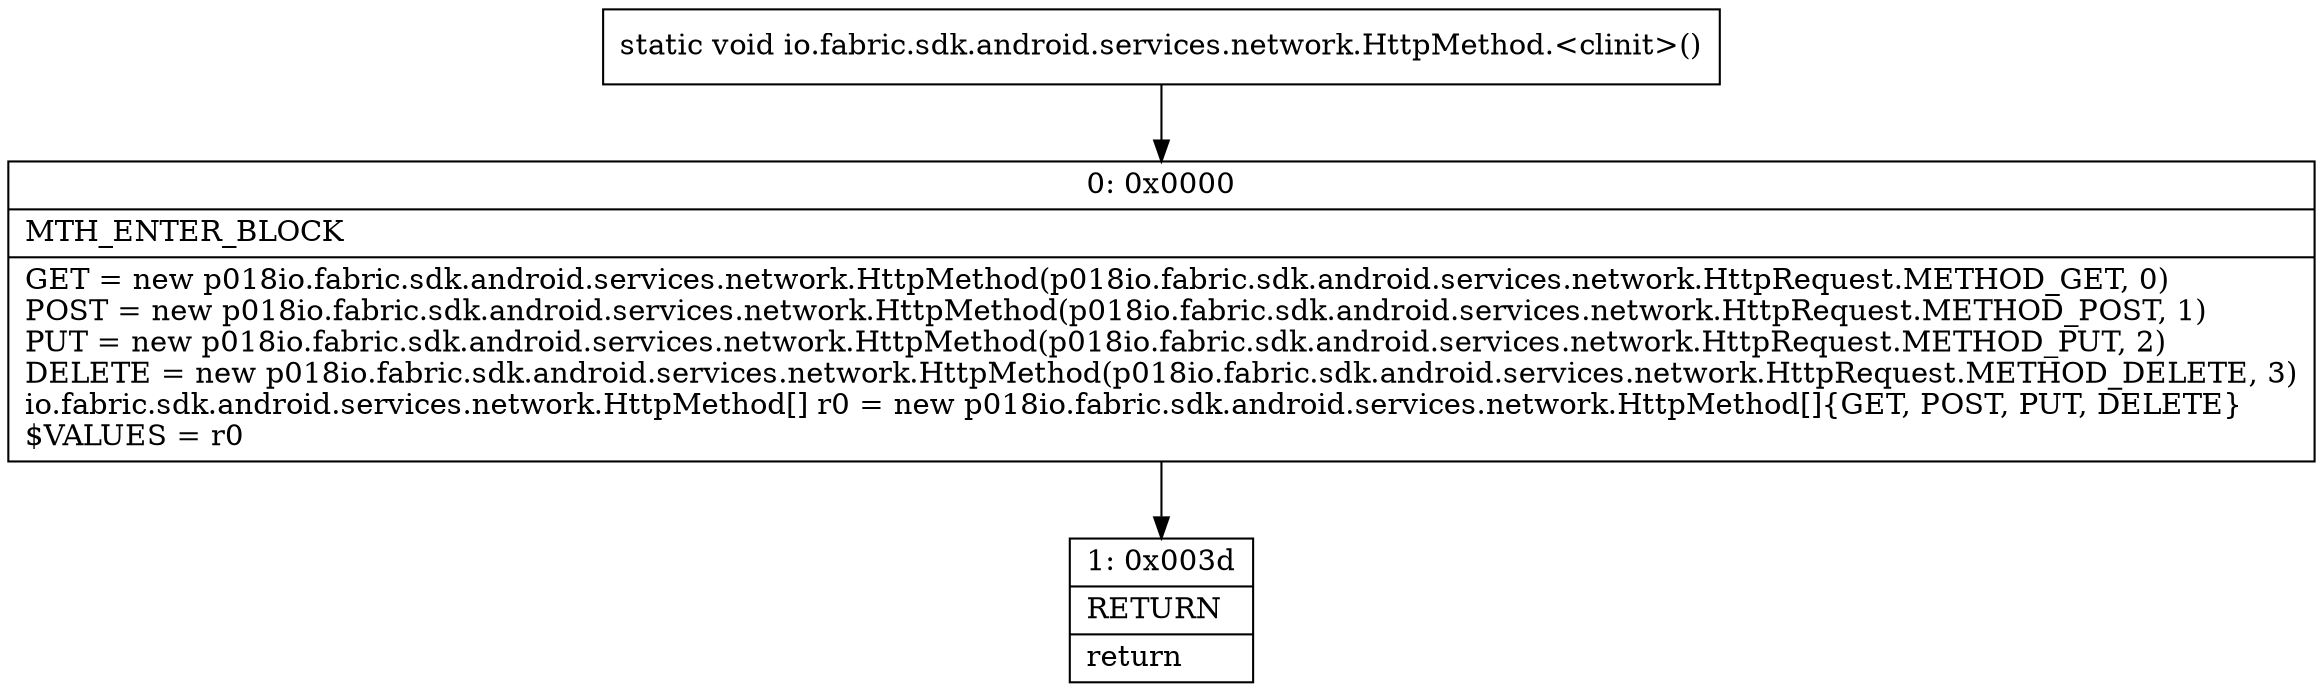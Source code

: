 digraph "CFG forio.fabric.sdk.android.services.network.HttpMethod.\<clinit\>()V" {
Node_0 [shape=record,label="{0\:\ 0x0000|MTH_ENTER_BLOCK\l|GET = new p018io.fabric.sdk.android.services.network.HttpMethod(p018io.fabric.sdk.android.services.network.HttpRequest.METHOD_GET, 0)\lPOST = new p018io.fabric.sdk.android.services.network.HttpMethod(p018io.fabric.sdk.android.services.network.HttpRequest.METHOD_POST, 1)\lPUT = new p018io.fabric.sdk.android.services.network.HttpMethod(p018io.fabric.sdk.android.services.network.HttpRequest.METHOD_PUT, 2)\lDELETE = new p018io.fabric.sdk.android.services.network.HttpMethod(p018io.fabric.sdk.android.services.network.HttpRequest.METHOD_DELETE, 3)\lio.fabric.sdk.android.services.network.HttpMethod[] r0 = new p018io.fabric.sdk.android.services.network.HttpMethod[]\{GET, POST, PUT, DELETE\}\l$VALUES = r0\l}"];
Node_1 [shape=record,label="{1\:\ 0x003d|RETURN\l|return\l}"];
MethodNode[shape=record,label="{static void io.fabric.sdk.android.services.network.HttpMethod.\<clinit\>() }"];
MethodNode -> Node_0;
Node_0 -> Node_1;
}


